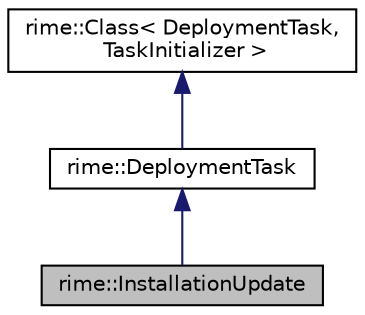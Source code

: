 digraph "rime::InstallationUpdate"
{
  edge [fontname="Helvetica",fontsize="10",labelfontname="Helvetica",labelfontsize="10"];
  node [fontname="Helvetica",fontsize="10",shape=record];
  Node1 [label="rime::InstallationUpdate",height=0.2,width=0.4,color="black", fillcolor="grey75", style="filled" fontcolor="black"];
  Node2 -> Node1 [dir="back",color="midnightblue",fontsize="10",style="solid",fontname="Helvetica"];
  Node2 [label="rime::DeploymentTask",height=0.2,width=0.4,color="black", fillcolor="white", style="filled",URL="$a00050.html"];
  Node3 -> Node2 [dir="back",color="midnightblue",fontsize="10",style="solid",fontname="Helvetica"];
  Node3 [label="rime::Class\< DeploymentTask,\l TaskInitializer \>",height=0.2,width=0.4,color="black", fillcolor="white", style="filled",URL="$a00017.html"];
}
